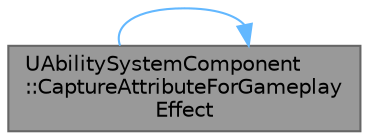 digraph "UAbilitySystemComponent::CaptureAttributeForGameplayEffect"
{
 // INTERACTIVE_SVG=YES
 // LATEX_PDF_SIZE
  bgcolor="transparent";
  edge [fontname=Helvetica,fontsize=10,labelfontname=Helvetica,labelfontsize=10];
  node [fontname=Helvetica,fontsize=10,shape=box,height=0.2,width=0.4];
  rankdir="LR";
  Node1 [id="Node000001",label="UAbilitySystemComponent\l::CaptureAttributeForGameplay\lEffect",height=0.2,width=0.4,color="gray40", fillcolor="grey60", style="filled", fontcolor="black",tooltip="Populate the specified capture spec with the data necessary to capture an attribute from the componen..."];
  Node1 -> Node1 [id="edge1_Node000001_Node000001",color="steelblue1",style="solid",tooltip=" "];
}
